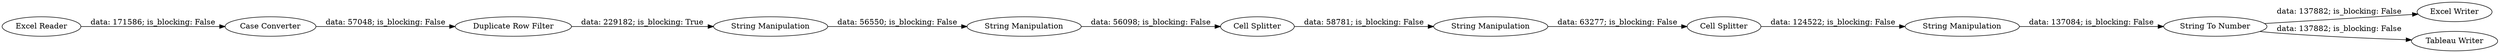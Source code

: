 digraph {
	"-9064587666925335634_6" [label="Cell Splitter"]
	"-9064587666925335634_2" [label="Duplicate Row Filter"]
	"-9064587666925335634_5" [label="String Manipulation"]
	"-9064587666925335634_4" [label="Case Converter"]
	"-9064587666925335634_8" [label="Cell Splitter"]
	"-9064587666925335634_1" [label="Excel Reader"]
	"-9064587666925335634_12" [label="Excel Writer"]
	"-9064587666925335634_9" [label="String Manipulation"]
	"-9064587666925335634_10" [label="String To Number"]
	"-9064587666925335634_11" [label="Tableau Writer"]
	"-9064587666925335634_3" [label="String Manipulation"]
	"-9064587666925335634_7" [label="String Manipulation"]
	"-9064587666925335634_10" -> "-9064587666925335634_12" [label="data: 137882; is_blocking: False"]
	"-9064587666925335634_7" -> "-9064587666925335634_8" [label="data: 63277; is_blocking: False"]
	"-9064587666925335634_3" -> "-9064587666925335634_5" [label="data: 56550; is_blocking: False"]
	"-9064587666925335634_2" -> "-9064587666925335634_3" [label="data: 229182; is_blocking: True"]
	"-9064587666925335634_1" -> "-9064587666925335634_4" [label="data: 171586; is_blocking: False"]
	"-9064587666925335634_9" -> "-9064587666925335634_10" [label="data: 137084; is_blocking: False"]
	"-9064587666925335634_10" -> "-9064587666925335634_11" [label="data: 137882; is_blocking: False"]
	"-9064587666925335634_4" -> "-9064587666925335634_2" [label="data: 57048; is_blocking: False"]
	"-9064587666925335634_8" -> "-9064587666925335634_9" [label="data: 124522; is_blocking: False"]
	"-9064587666925335634_5" -> "-9064587666925335634_6" [label="data: 56098; is_blocking: False"]
	"-9064587666925335634_6" -> "-9064587666925335634_7" [label="data: 58781; is_blocking: False"]
	rankdir=LR
}

